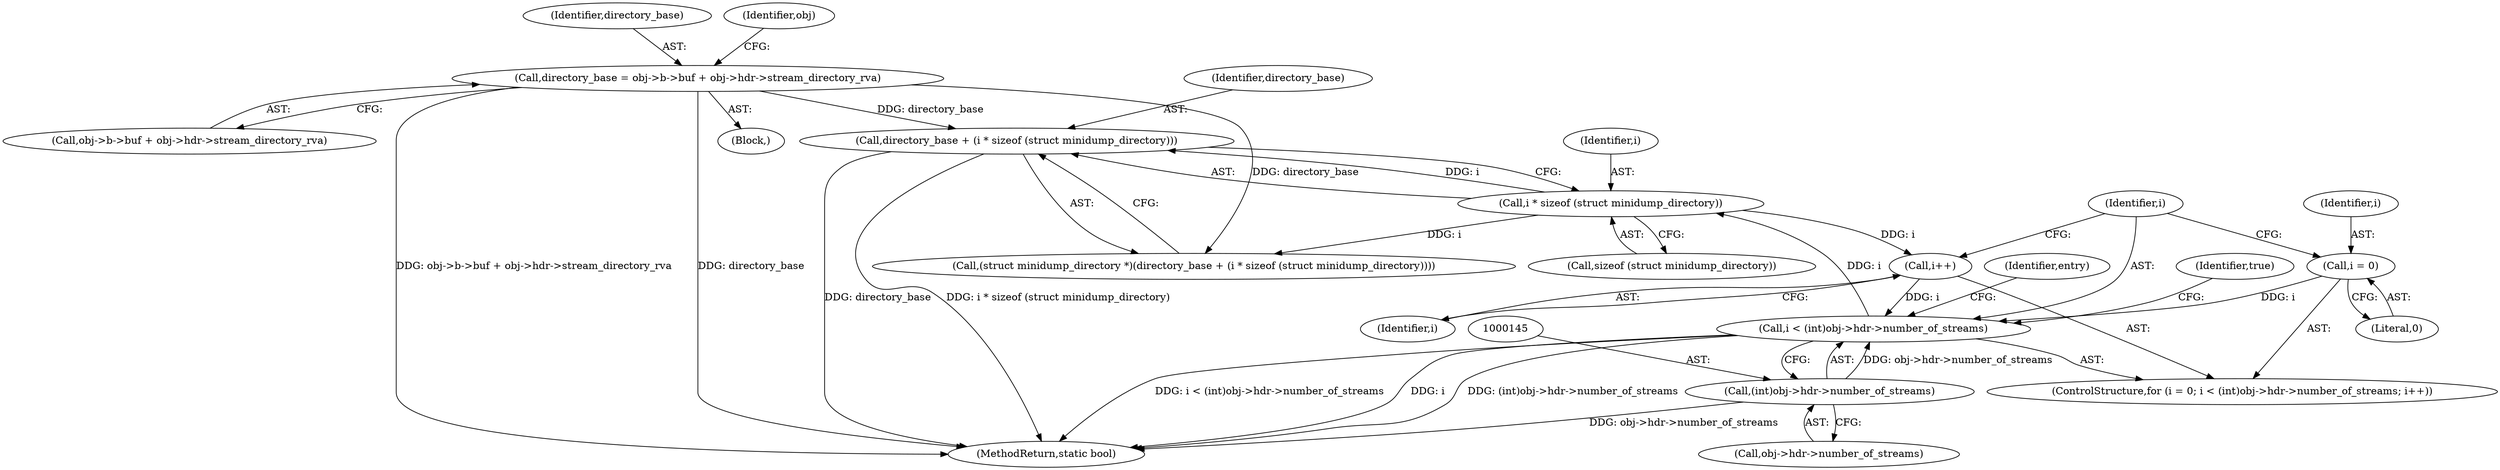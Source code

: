 digraph "1_radare2_40b021ba29c8f90ccf7c879fde2580bc73a17e8e@pointer" {
"1000158" [label="(Call,directory_base + (i * sizeof (struct minidump_directory)))"];
"1000107" [label="(Call,directory_base = obj->b->buf + obj->hdr->stream_directory_rva)"];
"1000160" [label="(Call,i * sizeof (struct minidump_directory))"];
"1000142" [label="(Call,i < (int)obj->hdr->number_of_streams)"];
"1000139" [label="(Call,i = 0)"];
"1000151" [label="(Call,i++)"];
"1000144" [label="(Call,(int)obj->hdr->number_of_streams)"];
"1000143" [label="(Identifier,i)"];
"1000161" [label="(Identifier,i)"];
"1000156" [label="(Call,(struct minidump_directory *)(directory_base + (i * sizeof (struct minidump_directory))))"];
"1000168" [label="(Identifier,true)"];
"1000141" [label="(Literal,0)"];
"1000155" [label="(Identifier,entry)"];
"1000152" [label="(Identifier,i)"];
"1000159" [label="(Identifier,directory_base)"];
"1000142" [label="(Call,i < (int)obj->hdr->number_of_streams)"];
"1000140" [label="(Identifier,i)"];
"1000162" [label="(Call,sizeof (struct minidump_directory))"];
"1000138" [label="(ControlStructure,for (i = 0; i < (int)obj->hdr->number_of_streams; i++))"];
"1000108" [label="(Identifier,directory_base)"];
"1000144" [label="(Call,(int)obj->hdr->number_of_streams)"];
"1000107" [label="(Call,directory_base = obj->b->buf + obj->hdr->stream_directory_rva)"];
"1000103" [label="(Block,)"];
"1000146" [label="(Call,obj->hdr->number_of_streams)"];
"1000139" [label="(Call,i = 0)"];
"1000158" [label="(Call,directory_base + (i * sizeof (struct minidump_directory)))"];
"1000109" [label="(Call,obj->b->buf + obj->hdr->stream_directory_rva)"];
"1000122" [label="(Identifier,obj)"];
"1000160" [label="(Call,i * sizeof (struct minidump_directory))"];
"1000151" [label="(Call,i++)"];
"1000169" [label="(MethodReturn,static bool)"];
"1000158" -> "1000156"  [label="AST: "];
"1000158" -> "1000160"  [label="CFG: "];
"1000159" -> "1000158"  [label="AST: "];
"1000160" -> "1000158"  [label="AST: "];
"1000156" -> "1000158"  [label="CFG: "];
"1000158" -> "1000169"  [label="DDG: directory_base"];
"1000158" -> "1000169"  [label="DDG: i * sizeof (struct minidump_directory)"];
"1000107" -> "1000158"  [label="DDG: directory_base"];
"1000160" -> "1000158"  [label="DDG: i"];
"1000107" -> "1000103"  [label="AST: "];
"1000107" -> "1000109"  [label="CFG: "];
"1000108" -> "1000107"  [label="AST: "];
"1000109" -> "1000107"  [label="AST: "];
"1000122" -> "1000107"  [label="CFG: "];
"1000107" -> "1000169"  [label="DDG: directory_base"];
"1000107" -> "1000169"  [label="DDG: obj->b->buf + obj->hdr->stream_directory_rva"];
"1000107" -> "1000156"  [label="DDG: directory_base"];
"1000160" -> "1000162"  [label="CFG: "];
"1000161" -> "1000160"  [label="AST: "];
"1000162" -> "1000160"  [label="AST: "];
"1000160" -> "1000151"  [label="DDG: i"];
"1000160" -> "1000156"  [label="DDG: i"];
"1000142" -> "1000160"  [label="DDG: i"];
"1000142" -> "1000138"  [label="AST: "];
"1000142" -> "1000144"  [label="CFG: "];
"1000143" -> "1000142"  [label="AST: "];
"1000144" -> "1000142"  [label="AST: "];
"1000155" -> "1000142"  [label="CFG: "];
"1000168" -> "1000142"  [label="CFG: "];
"1000142" -> "1000169"  [label="DDG: i < (int)obj->hdr->number_of_streams"];
"1000142" -> "1000169"  [label="DDG: i"];
"1000142" -> "1000169"  [label="DDG: (int)obj->hdr->number_of_streams"];
"1000139" -> "1000142"  [label="DDG: i"];
"1000151" -> "1000142"  [label="DDG: i"];
"1000144" -> "1000142"  [label="DDG: obj->hdr->number_of_streams"];
"1000139" -> "1000138"  [label="AST: "];
"1000139" -> "1000141"  [label="CFG: "];
"1000140" -> "1000139"  [label="AST: "];
"1000141" -> "1000139"  [label="AST: "];
"1000143" -> "1000139"  [label="CFG: "];
"1000151" -> "1000138"  [label="AST: "];
"1000151" -> "1000152"  [label="CFG: "];
"1000152" -> "1000151"  [label="AST: "];
"1000143" -> "1000151"  [label="CFG: "];
"1000144" -> "1000146"  [label="CFG: "];
"1000145" -> "1000144"  [label="AST: "];
"1000146" -> "1000144"  [label="AST: "];
"1000144" -> "1000169"  [label="DDG: obj->hdr->number_of_streams"];
}
